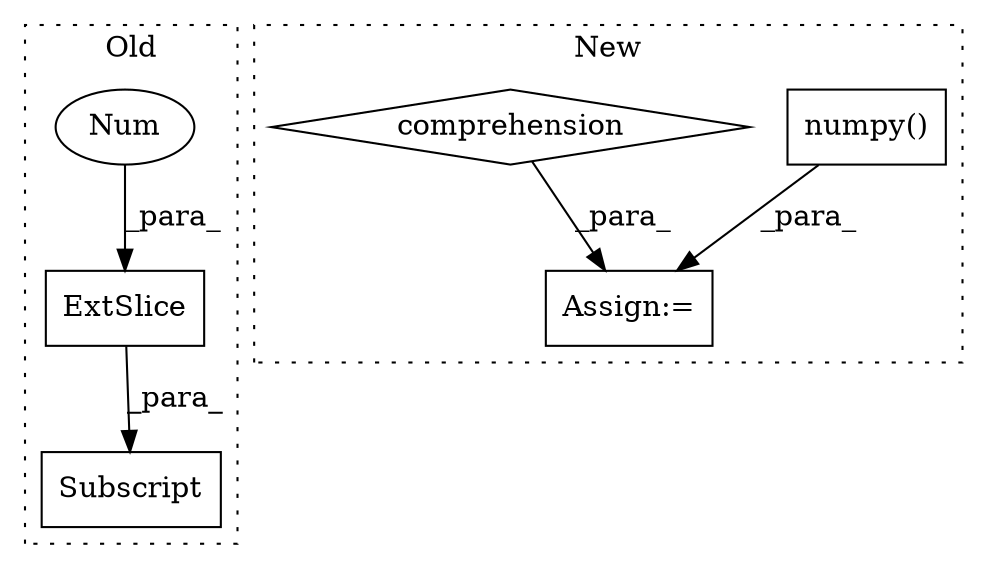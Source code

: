 digraph G {
subgraph cluster0 {
1 [label="ExtSlice" a="85" s="1693" l="3" shape="box"];
3 [label="Subscript" a="63" s="1693,0" l="10,0" shape="box"];
4 [label="Num" a="76" s="1700" l="2" shape="ellipse"];
label = "Old";
style="dotted";
}
subgraph cluster1 {
2 [label="numpy()" a="75" s="1819" l="25" shape="box"];
5 [label="Assign:=" a="68" s="1815" l="3" shape="box"];
6 [label="comprehension" a="45" s="1845" l="3" shape="diamond"];
label = "New";
style="dotted";
}
1 -> 3 [label="_para_"];
2 -> 5 [label="_para_"];
4 -> 1 [label="_para_"];
6 -> 5 [label="_para_"];
}